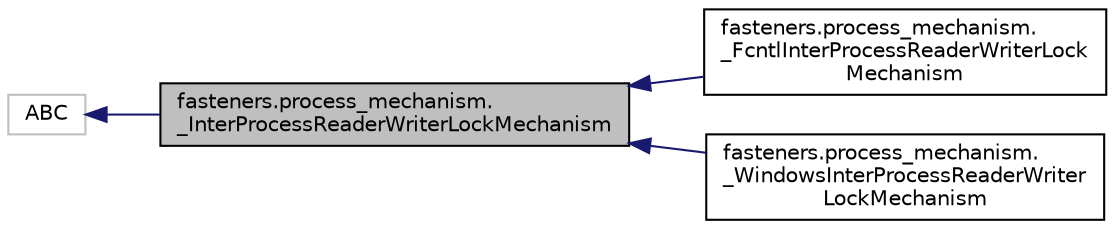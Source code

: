 digraph "fasteners.process_mechanism._InterProcessReaderWriterLockMechanism"
{
 // LATEX_PDF_SIZE
  edge [fontname="Helvetica",fontsize="10",labelfontname="Helvetica",labelfontsize="10"];
  node [fontname="Helvetica",fontsize="10",shape=record];
  rankdir="LR";
  Node1 [label="fasteners.process_mechanism.\l_InterProcessReaderWriterLockMechanism",height=0.2,width=0.4,color="black", fillcolor="grey75", style="filled", fontcolor="black",tooltip=" "];
  Node2 -> Node1 [dir="back",color="midnightblue",fontsize="10",style="solid"];
  Node2 [label="ABC",height=0.2,width=0.4,color="grey75", fillcolor="white", style="filled",tooltip=" "];
  Node1 -> Node3 [dir="back",color="midnightblue",fontsize="10",style="solid"];
  Node3 [label="fasteners.process_mechanism.\l_FcntlInterProcessReaderWriterLock\lMechanism",height=0.2,width=0.4,color="black", fillcolor="white", style="filled",URL="$classfasteners_1_1process__mechanism_1_1__FcntlInterProcessReaderWriterLockMechanism.html",tooltip=" "];
  Node1 -> Node4 [dir="back",color="midnightblue",fontsize="10",style="solid"];
  Node4 [label="fasteners.process_mechanism.\l_WindowsInterProcessReaderWriter\lLockMechanism",height=0.2,width=0.4,color="black", fillcolor="white", style="filled",URL="$classfasteners_1_1process__mechanism_1_1__WindowsInterProcessReaderWriterLockMechanism.html",tooltip=" "];
}
